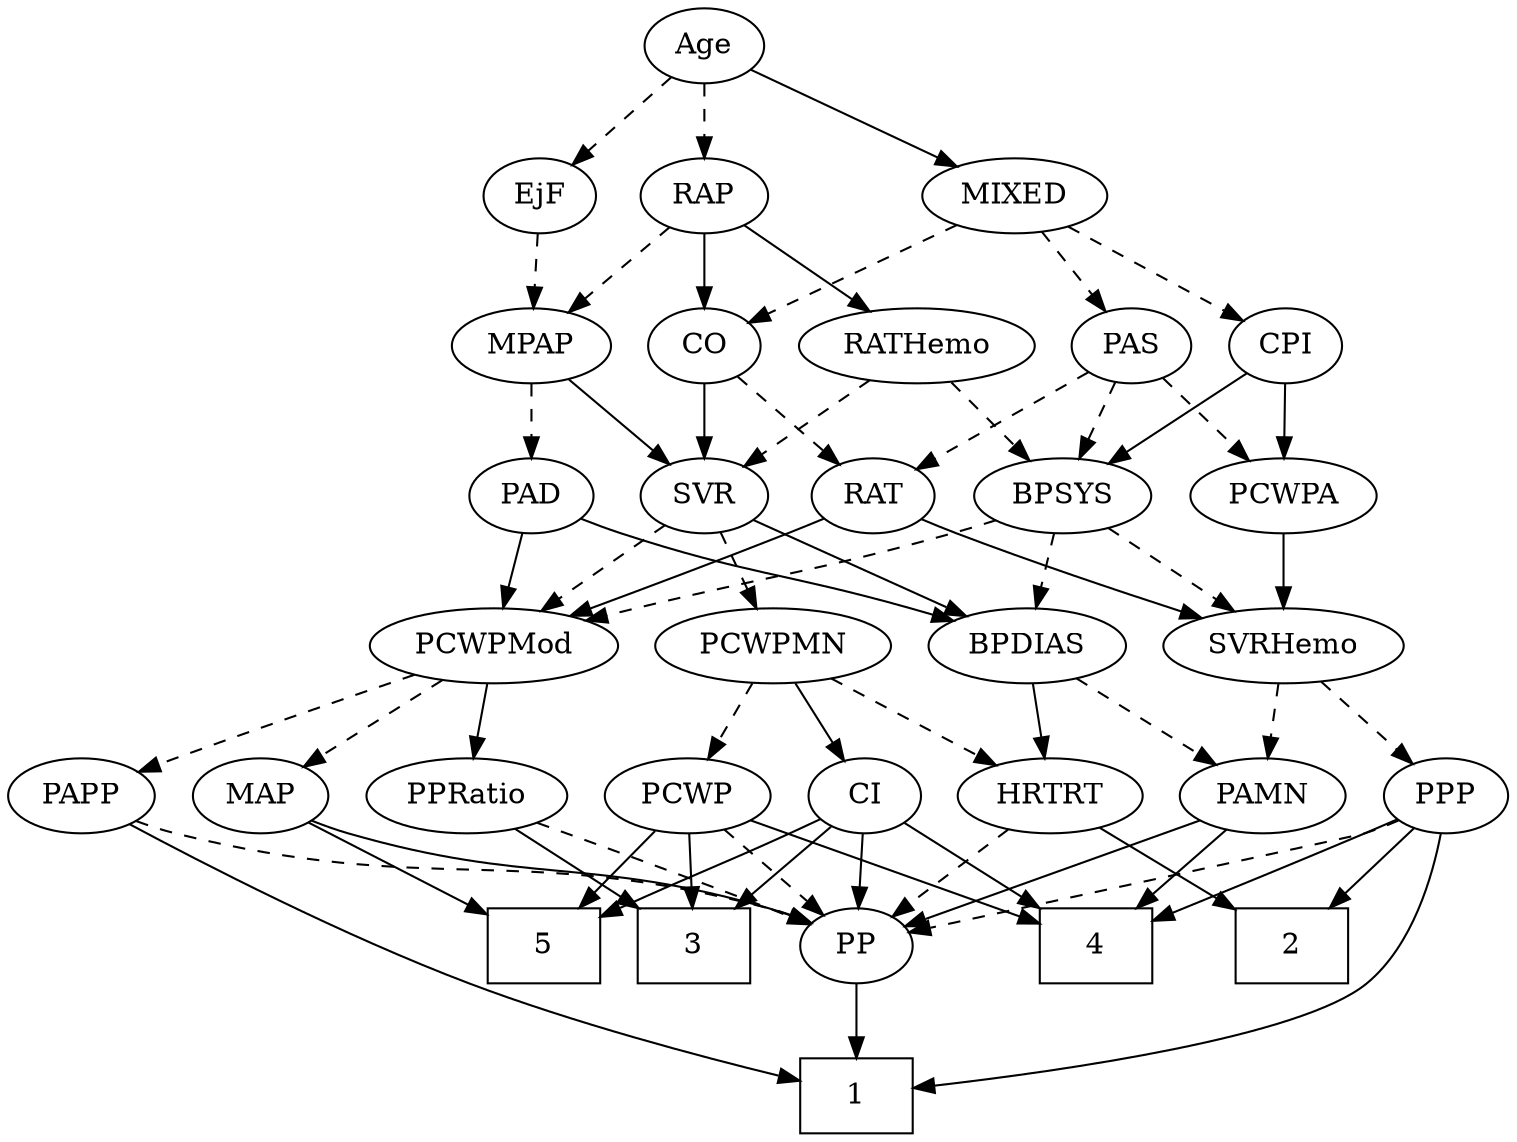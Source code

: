 strict digraph {
	graph [bb="0,0,659.85,540"];
	node [label="\N"];
	1	[height=0.5,
		pos="370.85,18",
		shape=box,
		width=0.75];
	2	[height=0.5,
		pos="562.85,90",
		shape=box,
		width=0.75];
	3	[height=0.5,
		pos="294.85,90",
		shape=box,
		width=0.75];
	4	[height=0.5,
		pos="474.85,90",
		shape=box,
		width=0.75];
	5	[height=0.5,
		pos="222.85,90",
		shape=box,
		width=0.75];
	Age	[height=0.5,
		pos="300.85,522",
		width=0.75];
	EjF	[height=0.5,
		pos="224.85,450",
		width=0.75];
	Age -> EjF	[pos="e,240.2,465.14 285.47,506.83 274.65,496.87 259.99,483.37 247.8,472.14",
		style=dashed];
	RAP	[height=0.5,
		pos="300.85,450",
		width=0.77632];
	Age -> RAP	[pos="e,300.85,468.1 300.85,503.7 300.85,495.98 300.85,486.71 300.85,478.11",
		style=dashed];
	MIXED	[height=0.5,
		pos="437.85,450",
		width=1.1193];
	Age -> MIXED	[pos="e,412.16,464.12 321.65,510.37 343.25,499.33 377.41,481.88 403.12,468.75",
		style=solid];
	MPAP	[height=0.5,
		pos="220.85,378",
		width=0.97491];
	EjF -> MPAP	[pos="e,221.82,396.1 223.86,431.7 223.42,423.98 222.89,414.71 222.4,406.11",
		style=dashed];
	RAP -> MPAP	[pos="e,237.84,393.87 284.66,434.83 273.39,424.98 258.16,411.65 245.41,400.49",
		style=dashed];
	CO	[height=0.5,
		pos="300.85,378",
		width=0.75];
	RAP -> CO	[pos="e,300.85,396.1 300.85,431.7 300.85,423.98 300.85,414.71 300.85,406.11",
		style=solid];
	RATHemo	[height=0.5,
		pos="394.85,378",
		width=1.3721];
	RAP -> RATHemo	[pos="e,373.96,394.55 318.53,435.83 331.81,425.94 350.29,412.18 365.74,400.67",
		style=solid];
	MIXED -> CO	[pos="e,321.68,389.64 412.4,436 389.31,424.2 355.24,406.79 330.84,394.32",
		style=dashed];
	PAS	[height=0.5,
		pos="488.85,378",
		width=0.75];
	MIXED -> PAS	[pos="e,477.43,394.67 449.68,432.76 456.14,423.89 464.27,412.74 471.44,402.89",
		style=dashed];
	CPI	[height=0.5,
		pos="560.85,378",
		width=0.75];
	MIXED -> CPI	[pos="e,540.96,390.32 461.85,435.34 481.95,423.9 510.69,407.55 532.03,395.4",
		style=dashed];
	PAD	[height=0.5,
		pos="220.85,306",
		width=0.79437];
	MPAP -> PAD	[pos="e,220.85,324.1 220.85,359.7 220.85,351.98 220.85,342.71 220.85,334.11",
		style=dashed];
	SVR	[height=0.5,
		pos="300.85,306",
		width=0.77632];
	MPAP -> SVR	[pos="e,284.99,320.87 237.81,362.15 249.25,352.15 264.5,338.8 277.14,327.75",
		style=solid];
	BPSYS	[height=0.5,
		pos="461.85,306",
		width=1.0471];
	PCWPMod	[height=0.5,
		pos="219.85,234",
		width=1.4443];
	BPSYS -> PCWPMod	[pos="e,258.89,245.91 432.68,294.52 426.18,292.28 419.3,290 412.85,288 354.76,270.02 339.47,268.16 280.85,252 276.85,250.9 272.71,249.75 \
268.56,248.6",
		style=dashed];
	SVRHemo	[height=0.5,
		pos="559.85,234",
		width=1.3902];
	BPSYS -> SVRHemo	[pos="e,538.21,250.46 482.15,290.5 495.97,280.63 514.48,267.41 529.96,256.35",
		style=dashed];
	BPDIAS	[height=0.5,
		pos="449.85,234",
		width=1.1735];
	BPSYS -> BPDIAS	[pos="e,452.78,252.1 458.88,287.7 457.56,279.98 455.97,270.71 454.5,262.11",
		style=dashed];
	PAD -> PCWPMod	[pos="e,220.09,252.1 220.6,287.7 220.49,279.98 220.36,270.71 220.23,262.11",
		style=solid];
	PAD -> BPDIAS	[pos="e,418.11,245.91 243.88,295.33 250.29,292.79 257.29,290.16 263.85,288 322.82,268.55 339.36,269.83 398.85,252 401.98,251.06 405.2,\
250.06 408.44,249.04",
		style=solid];
	RAT	[height=0.5,
		pos="376.85,306",
		width=0.75827];
	CO -> RAT	[pos="e,361.49,321.14 316.23,362.83 327.04,352.87 341.7,339.37 353.9,328.14",
		style=dashed];
	CO -> SVR	[pos="e,300.85,324.1 300.85,359.7 300.85,351.98 300.85,342.71 300.85,334.11",
		style=solid];
	PAS -> BPSYS	[pos="e,468.39,323.96 482.45,360.41 479.33,352.34 475.51,342.43 472.01,333.35",
		style=dashed];
	PAS -> RAT	[pos="e,395.94,318.93 469.85,365.13 451.91,353.91 424.8,336.97 404.47,324.26",
		style=dashed];
	PCWPA	[height=0.5,
		pos="559.85,306",
		width=1.1555];
	PAS -> PCWPA	[pos="e,543.67,322.95 503.56,362.5 513.06,353.13 525.64,340.73 536.49,330.03",
		style=dashed];
	PAMN	[height=0.5,
		pos="551.85,162",
		width=1.011];
	PAMN -> 4	[pos="e,493.69,108.13 535.14,145.81 525.22,136.79 512.42,125.16 501.17,114.93",
		style=solid];
	PP	[height=0.5,
		pos="370.85,90",
		width=0.75];
	PAMN -> PP	[pos="e,393.6,99.801 523.96,150.22 491.38,137.62 437.56,116.8 403.18,103.5",
		style=solid];
	RATHemo -> BPSYS	[pos="e,446.85,322.67 410.39,360.76 419.14,351.62 430.2,340.06 439.83,330",
		style=dashed];
	RATHemo -> SVR	[pos="e,318.49,320.14 373.99,361.46 360.06,351.09 341.64,337.38 326.78,326.31",
		style=dashed];
	CPI -> BPSYS	[pos="e,482.28,321.45 542.69,364.16 528.14,353.88 507.46,339.25 490.66,327.37",
		style=solid];
	CPI -> PCWPA	[pos="e,560.09,324.1 560.6,359.7 560.49,351.98 560.36,342.71 560.23,334.11",
		style=solid];
	RAT -> PCWPMod	[pos="e,250.53,248.68 354.69,295.12 330.13,284.17 290.02,266.29 259.92,252.87",
		style=solid];
	RAT -> SVRHemo	[pos="e,525.02,246.96 398.84,294.85 404.06,292.53 409.62,290.12 414.85,288 448.17,274.48 486.4,260.57 515.23,250.39",
		style=solid];
	SVR -> PCWPMod	[pos="e,238.37,251.01 284.84,291.17 273.77,281.6 258.79,268.65 245.99,257.6",
		style=dashed];
	PCWPMN	[height=0.5,
		pos="339.85,234",
		width=1.3902];
	SVR -> PCWPMN	[pos="e,330.31,252.12 309.89,288.76 314.48,280.53 320.17,270.32 325.35,261.02",
		style=dashed];
	SVR -> BPDIAS	[pos="e,422.45,247.87 322.83,294.67 346.62,283.5 384.92,265.5 413.26,252.19",
		style=solid];
	MAP	[height=0.5,
		pos="111.85,162",
		width=0.84854];
	PCWPMod -> MAP	[pos="e,131.62,175.81 196.41,217.81 179.93,207.13 157.78,192.77 140.29,181.43",
		style=dashed];
	PPRatio	[height=0.5,
		pos="199.85,162",
		width=1.1013];
	PCWPMod -> PPRatio	[pos="e,204.78,180.28 215.01,216.05 212.78,208.26 210.08,198.82 207.58,190.08",
		style=solid];
	PAPP	[height=0.5,
		pos="31.847,162",
		width=0.88464];
	PCWPMod -> PAPP	[pos="e,56.294,173.65 184.05,220.83 153.94,210.44 109.85,194.86 71.847,180 69.792,179.2 67.684,178.35 65.562,177.49",
		style=dashed];
	PCWPA -> SVRHemo	[pos="e,559.85,252.1 559.85,287.7 559.85,279.98 559.85,270.71 559.85,262.11",
		style=solid];
	PCWP	[height=0.5,
		pos="292.85,162",
		width=0.97491];
	PCWPMN -> PCWP	[pos="e,303.91,179.47 328.71,216.41 322.97,207.87 315.86,197.28 309.49,187.79",
		style=dashed];
	CI	[height=0.5,
		pos="372.85,162",
		width=0.75];
	PCWPMN -> CI	[pos="e,365.16,179.31 347.84,216.05 351.74,207.77 356.53,197.62 360.86,188.42",
		style=solid];
	HRTRT	[height=0.5,
		pos="457.85,162",
		width=1.1013];
	PCWPMN -> HRTRT	[pos="e,434.75,176.7 364.58,218.33 382.44,207.74 406.69,193.35 425.99,181.9",
		style=dashed];
	SVRHemo -> PAMN	[pos="e,553.8,180.1 557.87,215.7 556.99,207.98 555.93,198.71 554.95,190.11",
		style=dashed];
	PPP	[height=0.5,
		pos="632.85,162",
		width=0.75];
	SVRHemo -> PPP	[pos="e,617.99,177.25 576.78,216.76 586.81,207.14 599.64,194.84 610.5,184.43",
		style=dashed];
	BPDIAS -> PAMN	[pos="e,531.29,177.11 471.48,218.15 486.38,207.93 506.36,194.22 522.66,183.03",
		style=dashed];
	BPDIAS -> HRTRT	[pos="e,455.89,180.1 451.82,215.7 452.71,207.98 453.77,198.71 454.75,190.11",
		style=solid];
	MAP -> 5	[pos="e,195.79,108.06 131.95,148.32 147.3,138.64 168.86,125.04 187.13,113.52",
		style=solid];
	MAP -> PP	[pos="e,349.14,101.18 135.05,149.92 140.17,147.75 145.63,145.64 150.85,144 228.68,119.56 252.9,132.08 330.85,108 333.78,107.09 336.79,\
106.05 339.78,104.93",
		style=solid];
	PP -> 1	[pos="e,370.85,36.104 370.85,71.697 370.85,63.983 370.85,54.712 370.85,46.112",
		style=solid];
	PPP -> 1	[pos="e,398.01,22.107 631.09,143.87 628.08,123.66 620.04,90.481 598.85,72 570.66,47.422 465.16,30.79 408.08,23.382",
		style=solid];
	PPP -> 2	[pos="e,580.05,108.2 618.34,146.5 609.38,137.54 597.66,125.81 587.3,115.45",
		style=solid];
	PPP -> 4	[pos="e,502.09,102.55 611.58,150.82 606.75,148.55 601.63,146.17 596.85,144 568.25,131.04 535.62,116.9 511.3,106.48",
		style=solid];
	PPP -> PP	[pos="e,395.69,97.342 612.23,150.33 607.28,148.03 601.94,145.76 596.85,144 528.77,120.48 508.9,124.73 438.85,108 427.99,105.41 416.19,\
102.49 405.51,99.815",
		style=dashed];
	PPRatio -> 3	[pos="e,271.72,108.04 219.99,146.15 232.65,136.83 249.24,124.61 263.58,114.04",
		style=solid];
	PPRatio -> PP	[pos="e,348.45,100.6 228.53,149.56 255.11,138.93 295.72,122.57 330.85,108 333.53,106.89 336.3,105.73 339.09,104.56",
		style=dashed];
	PCWP -> 3	[pos="e,294.36,108.1 293.34,143.7 293.56,135.98 293.83,126.71 294.07,118.11",
		style=solid];
	PCWP -> 4	[pos="e,447.61,101.44 320.31,150.38 325.78,148.27 331.5,146.06 336.85,144 371.23,130.75 410.45,115.7 438.27,105.02",
		style=solid];
	PCWP -> 5	[pos="e,240.31,108.46 277.31,145.46 268.58,136.73 257.48,125.63 247.58,115.74",
		style=solid];
	PCWP -> PP	[pos="e,355.28,104.97 309.77,145.81 320.87,135.85 335.53,122.7 347.7,111.77",
		style=dashed];
	CI -> 3	[pos="e,313.81,108.02 357.44,147.17 347.17,137.95 333.4,125.6 321.39,114.82",
		style=solid];
	CI -> 4	[pos="e,449.87,108.14 391.08,148.49 405.04,138.91 424.67,125.43 441.42,113.94",
		style=solid];
	CI -> 5	[pos="e,249.96,103.84 351.54,150.9 346.71,148.62 341.61,146.22 336.85,144 304.82,129.05 294.89,124.77 259.1,108.1",
		style=solid];
	CI -> PP	[pos="e,371.34,108.1 372.35,143.7 372.13,135.98 371.87,126.71 371.62,118.11",
		style=solid];
	PAPP -> 1	[pos="e,343.64,24.673 51.6,147.57 80.302,128.55 135.71,93.673 186.85,72 235.95,51.192 295.76,35.65 333.59,26.946",
		style=solid];
	PAPP -> PP	[pos="e,349.63,101.24 55.593,149.7 60.853,147.54 66.466,145.49 71.847,144 183.85,113 218.84,139 330.85,108 333.88,107.16 336.98,106.15 \
340.05,105.03",
		style=dashed];
	HRTRT -> 2	[pos="e,537.3,108.03 479.35,146.67 493.52,137.22 512.39,124.63 528.61,113.82",
		style=solid];
	HRTRT -> PP	[pos="e,387.34,104.27 438.97,145.81 426.22,135.55 409.27,121.91 395.47,110.81",
		style=dashed];
}
